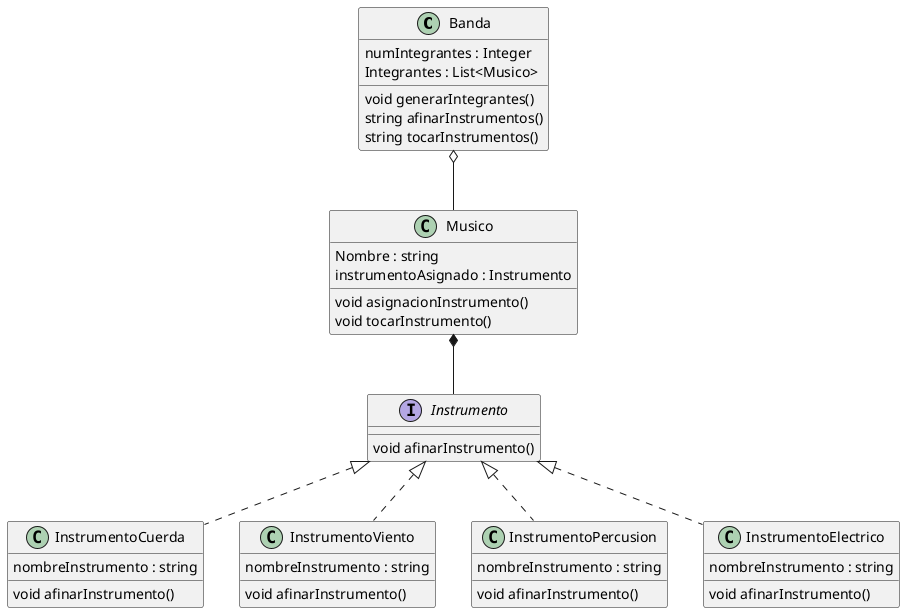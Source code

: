 @startuml BandaUml

class Banda {
    numIntegrantes : Integer
    Integrantes : List<Musico>

    void generarIntegrantes()
    string afinarInstrumentos()
    string tocarInstrumentos()
}

interface Instrumento {
  void afinarInstrumento()
}

class InstrumentoCuerda {
  nombreInstrumento : string

  void afinarInstrumento()
}

class InstrumentoViento {
  nombreInstrumento : string

  void afinarInstrumento()
}

class InstrumentoPercusion {
  nombreInstrumento : string

  void afinarInstrumento()
}

class InstrumentoElectrico{
  nombreInstrumento : string

  void afinarInstrumento()
}

class Musico {
  Nombre : string
  instrumentoAsignado : Instrumento

  void asignacionInstrumento()
  void tocarInstrumento()
}


Banda o-- Musico
Musico *-- Instrumento
Instrumento <|.. InstrumentoCuerda
Instrumento <|.. InstrumentoViento
Instrumento <|.. InstrumentoPercusion
Instrumento <|.. InstrumentoElectrico

@enduml